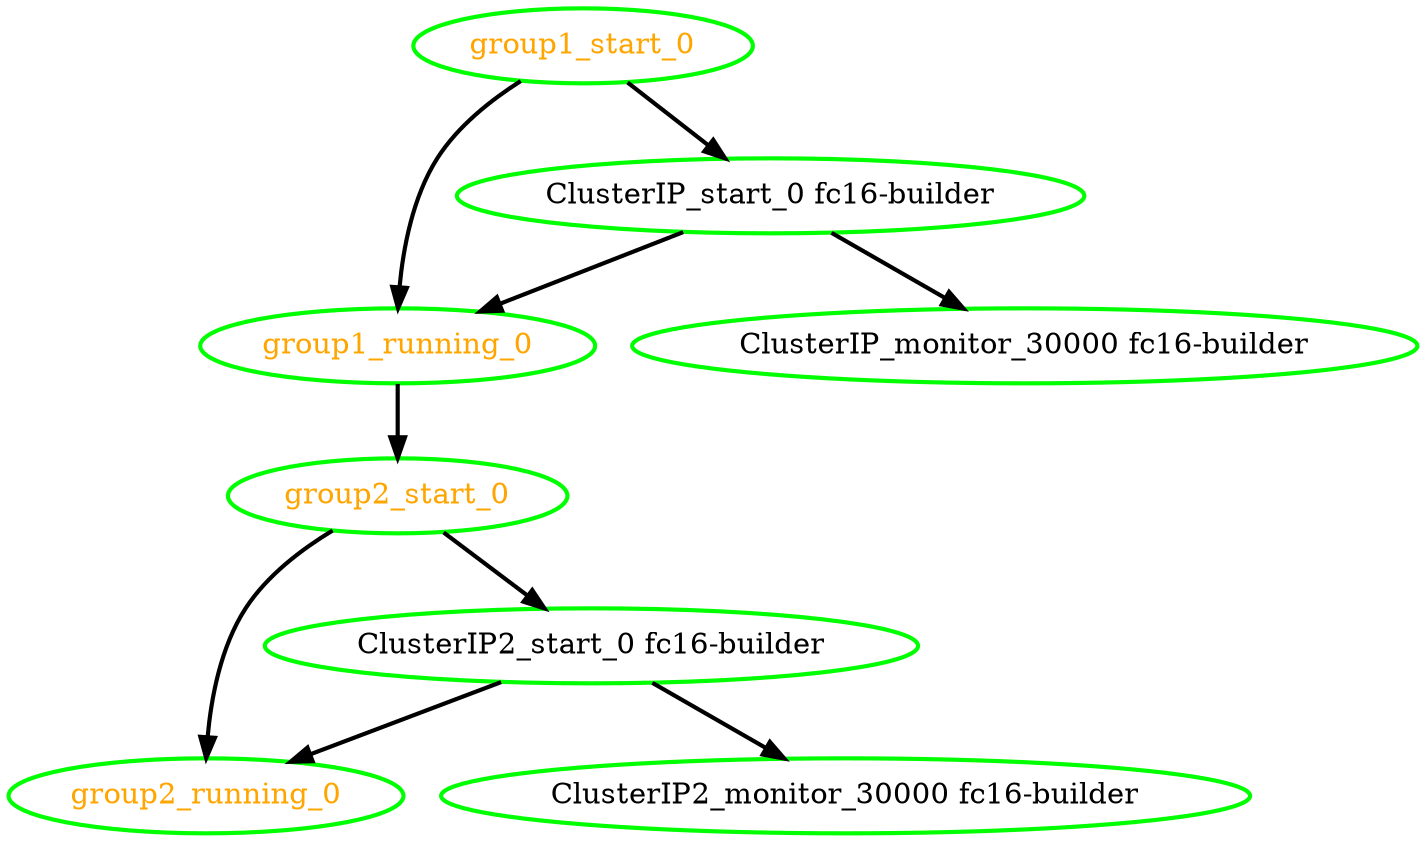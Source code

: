  digraph "g" {
"group2_running_0" [ style=bold color="green" fontcolor="orange"]
"group2_start_0" [ style=bold color="green" fontcolor="orange"]
"ClusterIP2_monitor_30000 fc16-builder" [ style=bold color="green" fontcolor="black"]
"ClusterIP2_start_0 fc16-builder" [ style=bold color="green" fontcolor="black"]
"group1_running_0" [ style=bold color="green" fontcolor="orange"]
"group1_start_0" [ style=bold color="green" fontcolor="orange"]
"ClusterIP_monitor_30000 fc16-builder" [ style=bold color="green" fontcolor="black"]
"ClusterIP_start_0 fc16-builder" [ style=bold color="green" fontcolor="black"]
"ClusterIP2_start_0 fc16-builder" -> "group2_running_0" [ style = bold]
"group2_start_0" -> "group2_running_0" [ style = bold]
"group1_running_0" -> "group2_start_0" [ style = bold]
"ClusterIP2_start_0 fc16-builder" -> "ClusterIP2_monitor_30000 fc16-builder" [ style = bold]
"group2_start_0" -> "ClusterIP2_start_0 fc16-builder" [ style = bold]
"ClusterIP_start_0 fc16-builder" -> "group1_running_0" [ style = bold]
"group1_start_0" -> "group1_running_0" [ style = bold]
"ClusterIP_start_0 fc16-builder" -> "ClusterIP_monitor_30000 fc16-builder" [ style = bold]
"group1_start_0" -> "ClusterIP_start_0 fc16-builder" [ style = bold]
}
